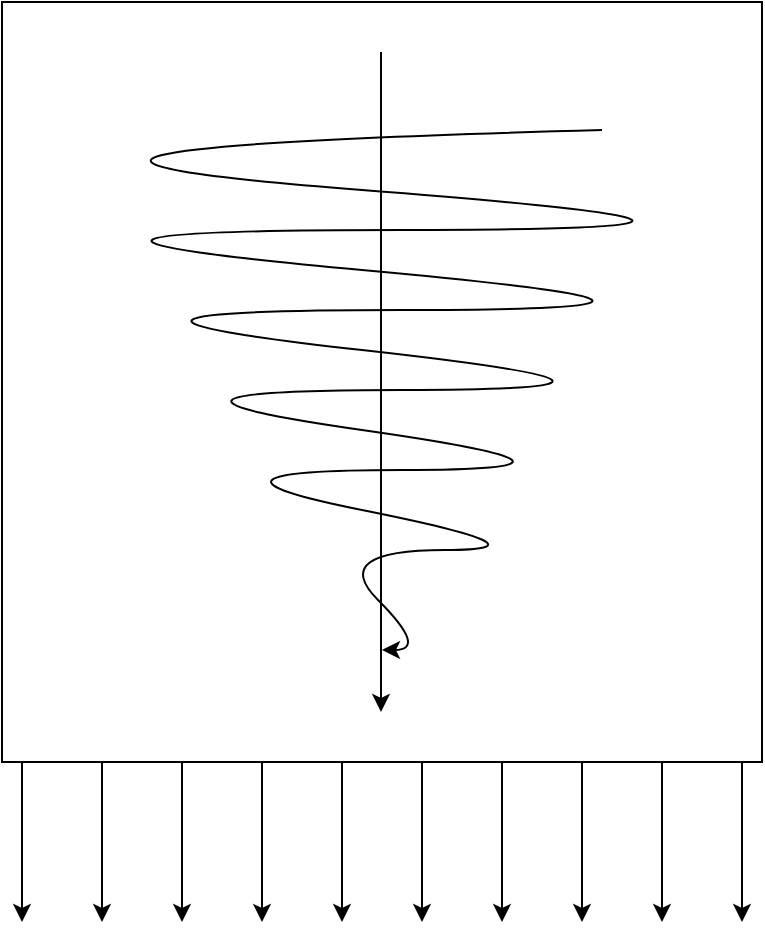 <mxfile version="12.4.0" type="device" pages="1"><diagram id="o7bAAZuSVHQSSjIw93B-" name="Page-1"><mxGraphModel dx="1408" dy="777" grid="1" gridSize="10" guides="1" tooltips="1" connect="1" arrows="1" fold="1" page="1" pageScale="1" pageWidth="827" pageHeight="1169" math="0" shadow="0"><root><mxCell id="0"/><mxCell id="1" parent="0"/><mxCell id="fK7HjOPwZqgPirHH-p5F-1" value="" style="whiteSpace=wrap;html=1;aspect=fixed;" vertex="1" parent="1"><mxGeometry x="190" y="100" width="380" height="380" as="geometry"/></mxCell><mxCell id="fK7HjOPwZqgPirHH-p5F-21" value="" style="endArrow=classic;html=1;" edge="1" parent="1"><mxGeometry width="50" height="50" relative="1" as="geometry"><mxPoint x="379.5" y="125" as="sourcePoint"/><mxPoint x="379.5" y="455" as="targetPoint"/></mxGeometry></mxCell><mxCell id="fK7HjOPwZqgPirHH-p5F-23" value="" style="curved=1;endArrow=classic;html=1;" edge="1" parent="1"><mxGeometry width="50" height="50" relative="1" as="geometry"><mxPoint x="490" y="164" as="sourcePoint"/><mxPoint x="380" y="424" as="targetPoint"/><Array as="points"><mxPoint x="110" y="174"/><mxPoint x="630" y="214"/><mxPoint x="150" y="214"/><mxPoint x="590" y="254"/><mxPoint x="190" y="254"/><mxPoint x="550" y="294"/><mxPoint x="230" y="294"/><mxPoint x="510" y="334"/><mxPoint x="270" y="334"/><mxPoint x="470" y="374"/><mxPoint x="353" y="374"/><mxPoint x="403" y="424"/></Array></mxGeometry></mxCell><mxCell id="fK7HjOPwZqgPirHH-p5F-24" value="" style="endArrow=classic;html=1;" edge="1" parent="1"><mxGeometry width="50" height="50" relative="1" as="geometry"><mxPoint x="320" y="480" as="sourcePoint"/><mxPoint x="320" y="560" as="targetPoint"/></mxGeometry></mxCell><mxCell id="fK7HjOPwZqgPirHH-p5F-25" value="" style="endArrow=classic;html=1;" edge="1" parent="1"><mxGeometry width="50" height="50" relative="1" as="geometry"><mxPoint x="280" y="480" as="sourcePoint"/><mxPoint x="280" y="560" as="targetPoint"/></mxGeometry></mxCell><mxCell id="fK7HjOPwZqgPirHH-p5F-26" value="" style="endArrow=classic;html=1;" edge="1" parent="1"><mxGeometry width="50" height="50" relative="1" as="geometry"><mxPoint x="240" y="480" as="sourcePoint"/><mxPoint x="240" y="560" as="targetPoint"/></mxGeometry></mxCell><mxCell id="fK7HjOPwZqgPirHH-p5F-27" value="" style="endArrow=classic;html=1;" edge="1" parent="1"><mxGeometry width="50" height="50" relative="1" as="geometry"><mxPoint x="200" y="480" as="sourcePoint"/><mxPoint x="200" y="560" as="targetPoint"/></mxGeometry></mxCell><mxCell id="fK7HjOPwZqgPirHH-p5F-28" value="" style="endArrow=classic;html=1;" edge="1" parent="1"><mxGeometry width="50" height="50" relative="1" as="geometry"><mxPoint x="480" y="480" as="sourcePoint"/><mxPoint x="480" y="560" as="targetPoint"/></mxGeometry></mxCell><mxCell id="fK7HjOPwZqgPirHH-p5F-29" value="" style="endArrow=classic;html=1;" edge="1" parent="1"><mxGeometry width="50" height="50" relative="1" as="geometry"><mxPoint x="440" y="480" as="sourcePoint"/><mxPoint x="440" y="560" as="targetPoint"/></mxGeometry></mxCell><mxCell id="fK7HjOPwZqgPirHH-p5F-30" value="" style="endArrow=classic;html=1;" edge="1" parent="1"><mxGeometry width="50" height="50" relative="1" as="geometry"><mxPoint x="400" y="480" as="sourcePoint"/><mxPoint x="400" y="560" as="targetPoint"/></mxGeometry></mxCell><mxCell id="fK7HjOPwZqgPirHH-p5F-31" value="" style="endArrow=classic;html=1;" edge="1" parent="1"><mxGeometry width="50" height="50" relative="1" as="geometry"><mxPoint x="360" y="480" as="sourcePoint"/><mxPoint x="360" y="560" as="targetPoint"/></mxGeometry></mxCell><mxCell id="fK7HjOPwZqgPirHH-p5F-34" value="" style="endArrow=classic;html=1;" edge="1" parent="1"><mxGeometry width="50" height="50" relative="1" as="geometry"><mxPoint x="560" y="480" as="sourcePoint"/><mxPoint x="560" y="560" as="targetPoint"/></mxGeometry></mxCell><mxCell id="fK7HjOPwZqgPirHH-p5F-35" value="" style="endArrow=classic;html=1;" edge="1" parent="1"><mxGeometry width="50" height="50" relative="1" as="geometry"><mxPoint x="520" y="480" as="sourcePoint"/><mxPoint x="520" y="560" as="targetPoint"/></mxGeometry></mxCell></root></mxGraphModel></diagram></mxfile>